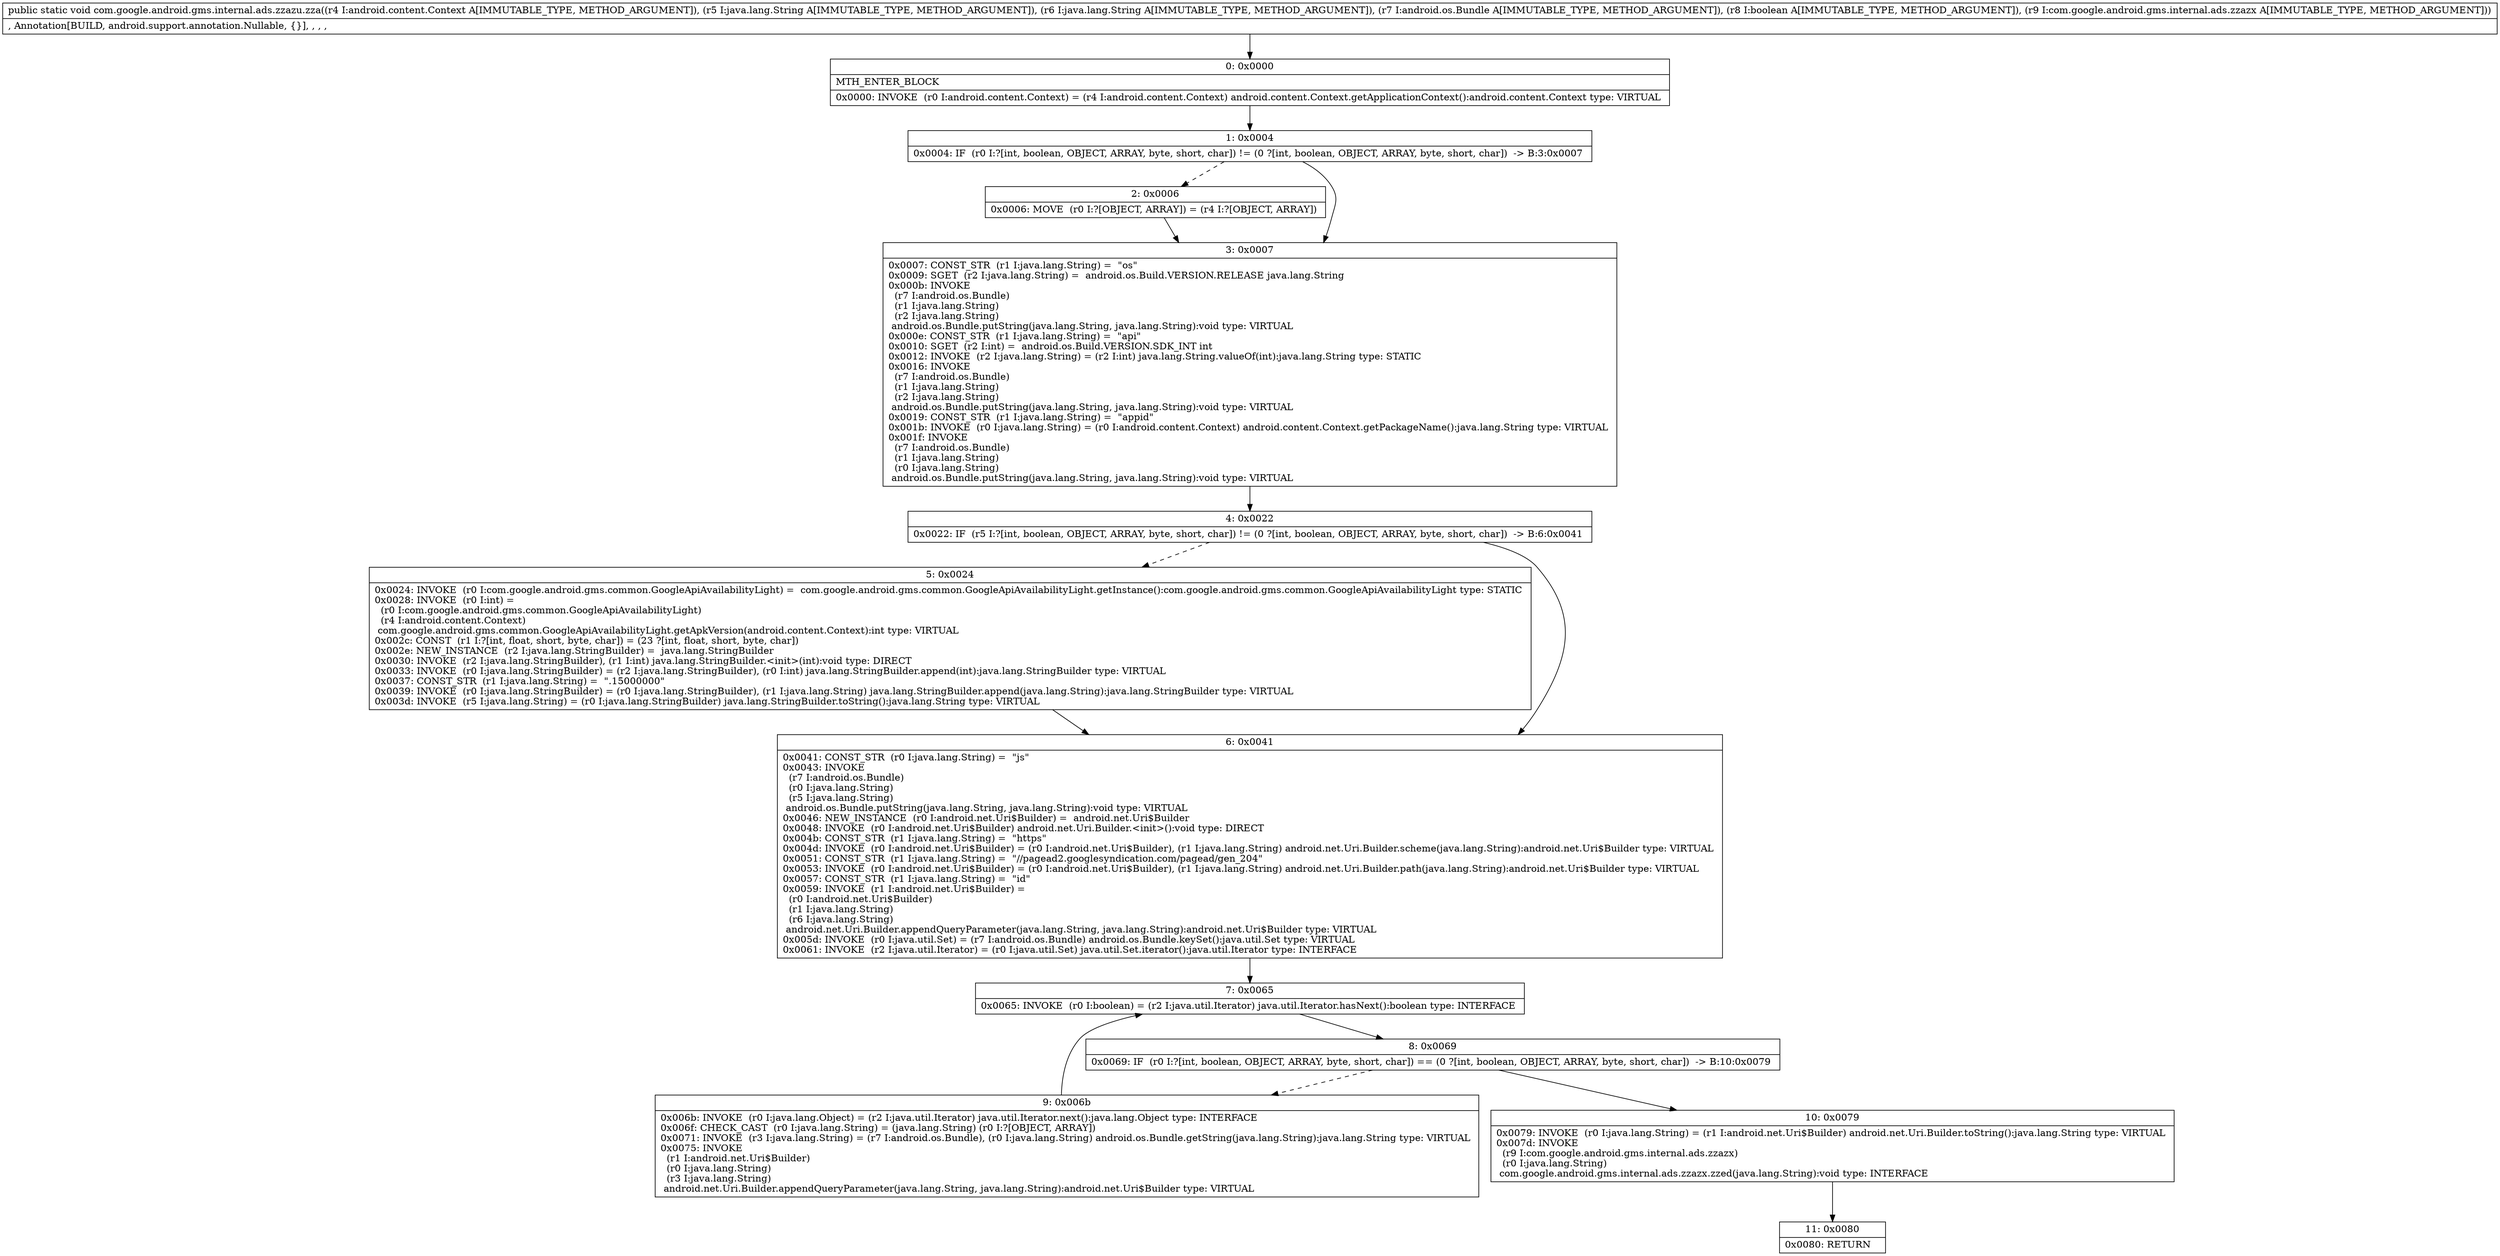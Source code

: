 digraph "CFG forcom.google.android.gms.internal.ads.zzazu.zza(Landroid\/content\/Context;Ljava\/lang\/String;Ljava\/lang\/String;Landroid\/os\/Bundle;ZLcom\/google\/android\/gms\/internal\/ads\/zzazx;)V" {
Node_0 [shape=record,label="{0\:\ 0x0000|MTH_ENTER_BLOCK\l|0x0000: INVOKE  (r0 I:android.content.Context) = (r4 I:android.content.Context) android.content.Context.getApplicationContext():android.content.Context type: VIRTUAL \l}"];
Node_1 [shape=record,label="{1\:\ 0x0004|0x0004: IF  (r0 I:?[int, boolean, OBJECT, ARRAY, byte, short, char]) != (0 ?[int, boolean, OBJECT, ARRAY, byte, short, char])  \-\> B:3:0x0007 \l}"];
Node_2 [shape=record,label="{2\:\ 0x0006|0x0006: MOVE  (r0 I:?[OBJECT, ARRAY]) = (r4 I:?[OBJECT, ARRAY]) \l}"];
Node_3 [shape=record,label="{3\:\ 0x0007|0x0007: CONST_STR  (r1 I:java.lang.String) =  \"os\" \l0x0009: SGET  (r2 I:java.lang.String) =  android.os.Build.VERSION.RELEASE java.lang.String \l0x000b: INVOKE  \l  (r7 I:android.os.Bundle)\l  (r1 I:java.lang.String)\l  (r2 I:java.lang.String)\l android.os.Bundle.putString(java.lang.String, java.lang.String):void type: VIRTUAL \l0x000e: CONST_STR  (r1 I:java.lang.String) =  \"api\" \l0x0010: SGET  (r2 I:int) =  android.os.Build.VERSION.SDK_INT int \l0x0012: INVOKE  (r2 I:java.lang.String) = (r2 I:int) java.lang.String.valueOf(int):java.lang.String type: STATIC \l0x0016: INVOKE  \l  (r7 I:android.os.Bundle)\l  (r1 I:java.lang.String)\l  (r2 I:java.lang.String)\l android.os.Bundle.putString(java.lang.String, java.lang.String):void type: VIRTUAL \l0x0019: CONST_STR  (r1 I:java.lang.String) =  \"appid\" \l0x001b: INVOKE  (r0 I:java.lang.String) = (r0 I:android.content.Context) android.content.Context.getPackageName():java.lang.String type: VIRTUAL \l0x001f: INVOKE  \l  (r7 I:android.os.Bundle)\l  (r1 I:java.lang.String)\l  (r0 I:java.lang.String)\l android.os.Bundle.putString(java.lang.String, java.lang.String):void type: VIRTUAL \l}"];
Node_4 [shape=record,label="{4\:\ 0x0022|0x0022: IF  (r5 I:?[int, boolean, OBJECT, ARRAY, byte, short, char]) != (0 ?[int, boolean, OBJECT, ARRAY, byte, short, char])  \-\> B:6:0x0041 \l}"];
Node_5 [shape=record,label="{5\:\ 0x0024|0x0024: INVOKE  (r0 I:com.google.android.gms.common.GoogleApiAvailabilityLight) =  com.google.android.gms.common.GoogleApiAvailabilityLight.getInstance():com.google.android.gms.common.GoogleApiAvailabilityLight type: STATIC \l0x0028: INVOKE  (r0 I:int) = \l  (r0 I:com.google.android.gms.common.GoogleApiAvailabilityLight)\l  (r4 I:android.content.Context)\l com.google.android.gms.common.GoogleApiAvailabilityLight.getApkVersion(android.content.Context):int type: VIRTUAL \l0x002c: CONST  (r1 I:?[int, float, short, byte, char]) = (23 ?[int, float, short, byte, char]) \l0x002e: NEW_INSTANCE  (r2 I:java.lang.StringBuilder) =  java.lang.StringBuilder \l0x0030: INVOKE  (r2 I:java.lang.StringBuilder), (r1 I:int) java.lang.StringBuilder.\<init\>(int):void type: DIRECT \l0x0033: INVOKE  (r0 I:java.lang.StringBuilder) = (r2 I:java.lang.StringBuilder), (r0 I:int) java.lang.StringBuilder.append(int):java.lang.StringBuilder type: VIRTUAL \l0x0037: CONST_STR  (r1 I:java.lang.String) =  \".15000000\" \l0x0039: INVOKE  (r0 I:java.lang.StringBuilder) = (r0 I:java.lang.StringBuilder), (r1 I:java.lang.String) java.lang.StringBuilder.append(java.lang.String):java.lang.StringBuilder type: VIRTUAL \l0x003d: INVOKE  (r5 I:java.lang.String) = (r0 I:java.lang.StringBuilder) java.lang.StringBuilder.toString():java.lang.String type: VIRTUAL \l}"];
Node_6 [shape=record,label="{6\:\ 0x0041|0x0041: CONST_STR  (r0 I:java.lang.String) =  \"js\" \l0x0043: INVOKE  \l  (r7 I:android.os.Bundle)\l  (r0 I:java.lang.String)\l  (r5 I:java.lang.String)\l android.os.Bundle.putString(java.lang.String, java.lang.String):void type: VIRTUAL \l0x0046: NEW_INSTANCE  (r0 I:android.net.Uri$Builder) =  android.net.Uri$Builder \l0x0048: INVOKE  (r0 I:android.net.Uri$Builder) android.net.Uri.Builder.\<init\>():void type: DIRECT \l0x004b: CONST_STR  (r1 I:java.lang.String) =  \"https\" \l0x004d: INVOKE  (r0 I:android.net.Uri$Builder) = (r0 I:android.net.Uri$Builder), (r1 I:java.lang.String) android.net.Uri.Builder.scheme(java.lang.String):android.net.Uri$Builder type: VIRTUAL \l0x0051: CONST_STR  (r1 I:java.lang.String) =  \"\/\/pagead2.googlesyndication.com\/pagead\/gen_204\" \l0x0053: INVOKE  (r0 I:android.net.Uri$Builder) = (r0 I:android.net.Uri$Builder), (r1 I:java.lang.String) android.net.Uri.Builder.path(java.lang.String):android.net.Uri$Builder type: VIRTUAL \l0x0057: CONST_STR  (r1 I:java.lang.String) =  \"id\" \l0x0059: INVOKE  (r1 I:android.net.Uri$Builder) = \l  (r0 I:android.net.Uri$Builder)\l  (r1 I:java.lang.String)\l  (r6 I:java.lang.String)\l android.net.Uri.Builder.appendQueryParameter(java.lang.String, java.lang.String):android.net.Uri$Builder type: VIRTUAL \l0x005d: INVOKE  (r0 I:java.util.Set) = (r7 I:android.os.Bundle) android.os.Bundle.keySet():java.util.Set type: VIRTUAL \l0x0061: INVOKE  (r2 I:java.util.Iterator) = (r0 I:java.util.Set) java.util.Set.iterator():java.util.Iterator type: INTERFACE \l}"];
Node_7 [shape=record,label="{7\:\ 0x0065|0x0065: INVOKE  (r0 I:boolean) = (r2 I:java.util.Iterator) java.util.Iterator.hasNext():boolean type: INTERFACE \l}"];
Node_8 [shape=record,label="{8\:\ 0x0069|0x0069: IF  (r0 I:?[int, boolean, OBJECT, ARRAY, byte, short, char]) == (0 ?[int, boolean, OBJECT, ARRAY, byte, short, char])  \-\> B:10:0x0079 \l}"];
Node_9 [shape=record,label="{9\:\ 0x006b|0x006b: INVOKE  (r0 I:java.lang.Object) = (r2 I:java.util.Iterator) java.util.Iterator.next():java.lang.Object type: INTERFACE \l0x006f: CHECK_CAST  (r0 I:java.lang.String) = (java.lang.String) (r0 I:?[OBJECT, ARRAY]) \l0x0071: INVOKE  (r3 I:java.lang.String) = (r7 I:android.os.Bundle), (r0 I:java.lang.String) android.os.Bundle.getString(java.lang.String):java.lang.String type: VIRTUAL \l0x0075: INVOKE  \l  (r1 I:android.net.Uri$Builder)\l  (r0 I:java.lang.String)\l  (r3 I:java.lang.String)\l android.net.Uri.Builder.appendQueryParameter(java.lang.String, java.lang.String):android.net.Uri$Builder type: VIRTUAL \l}"];
Node_10 [shape=record,label="{10\:\ 0x0079|0x0079: INVOKE  (r0 I:java.lang.String) = (r1 I:android.net.Uri$Builder) android.net.Uri.Builder.toString():java.lang.String type: VIRTUAL \l0x007d: INVOKE  \l  (r9 I:com.google.android.gms.internal.ads.zzazx)\l  (r0 I:java.lang.String)\l com.google.android.gms.internal.ads.zzazx.zzed(java.lang.String):void type: INTERFACE \l}"];
Node_11 [shape=record,label="{11\:\ 0x0080|0x0080: RETURN   \l}"];
MethodNode[shape=record,label="{public static void com.google.android.gms.internal.ads.zzazu.zza((r4 I:android.content.Context A[IMMUTABLE_TYPE, METHOD_ARGUMENT]), (r5 I:java.lang.String A[IMMUTABLE_TYPE, METHOD_ARGUMENT]), (r6 I:java.lang.String A[IMMUTABLE_TYPE, METHOD_ARGUMENT]), (r7 I:android.os.Bundle A[IMMUTABLE_TYPE, METHOD_ARGUMENT]), (r8 I:boolean A[IMMUTABLE_TYPE, METHOD_ARGUMENT]), (r9 I:com.google.android.gms.internal.ads.zzazx A[IMMUTABLE_TYPE, METHOD_ARGUMENT]))  | , Annotation[BUILD, android.support.annotation.Nullable, \{\}], , , , \l}"];
MethodNode -> Node_0;
Node_0 -> Node_1;
Node_1 -> Node_2[style=dashed];
Node_1 -> Node_3;
Node_2 -> Node_3;
Node_3 -> Node_4;
Node_4 -> Node_5[style=dashed];
Node_4 -> Node_6;
Node_5 -> Node_6;
Node_6 -> Node_7;
Node_7 -> Node_8;
Node_8 -> Node_9[style=dashed];
Node_8 -> Node_10;
Node_9 -> Node_7;
Node_10 -> Node_11;
}

